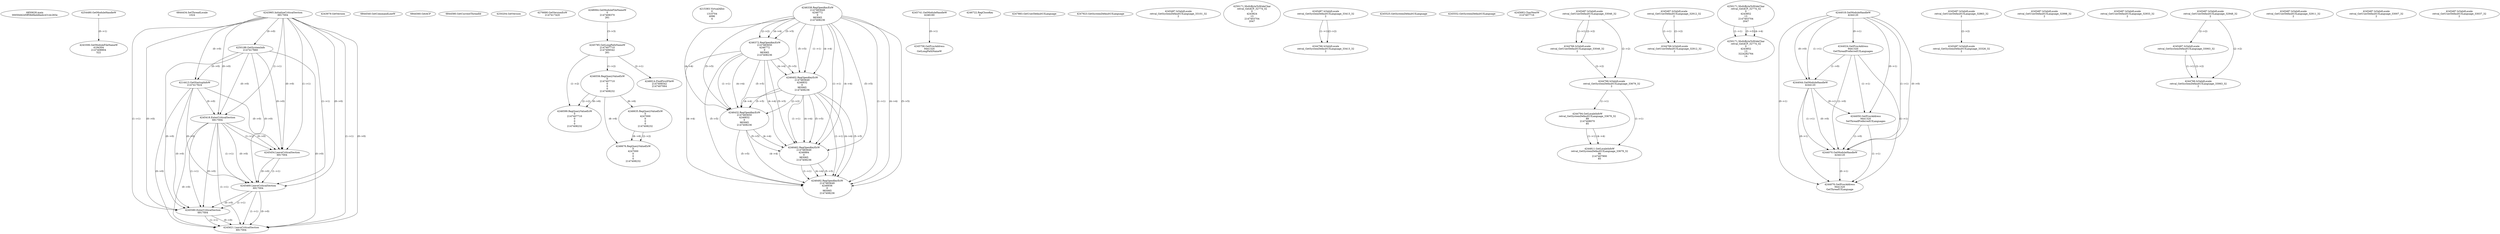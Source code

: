 // Global SCDG with merge call
digraph {
	0 [label="6850628.main
00050d42d5ff38d9eddbedc431dc283e"]
	1 [label="4254480.GetModuleHandleW
0"]
	2 [label="6844434.SetThreadLocale
1024"]
	3 [label="4243965.InitializeCriticalSection
6917004"]
	4 [label="4243979.GetVersion
"]
	5 [label="4250188.GetSystemInfo
2147417660"]
	3 -> 5 [label="(0-->0)"]
	6 [label="6844540.GetCommandLineW
"]
	7 [label="4214413.GetStartupInfoW
2147417624"]
	3 -> 7 [label="(0-->0)"]
	5 -> 7 [label="(0-->0)"]
	8 [label="6844560.GetACP
"]
	9 [label="6844580.GetCurrentThreadId
"]
	10 [label="4250204.GetVersion
"]
	11 [label="4276690.GetVersionExW
2147417420"]
	12 [label="4243306.GetModuleFileNameW
4194304
2147408904
522"]
	1 -> 12 [label="(0-->1)"]
	13 [label="4248064.GetModuleFileNameW
0
2147408370
261"]
	14 [label="4215383.VirtualAlloc
0
1310704
4096
4"]
	15 [label="4246338.RegOpenKeyExW
2147483649
4246772
0
983065
2147408236"]
	16 [label="4246372.RegOpenKeyExW
2147483650
4246772
0
983065
2147408236"]
	15 -> 16 [label="(2-->2)"]
	15 -> 16 [label="(4-->4)"]
	15 -> 16 [label="(5-->5)"]
	17 [label="4246402.RegOpenKeyExW
2147483649
4246832
0
983065
2147408236"]
	15 -> 17 [label="(1-->1)"]
	15 -> 17 [label="(4-->4)"]
	16 -> 17 [label="(4-->4)"]
	15 -> 17 [label="(5-->5)"]
	16 -> 17 [label="(5-->5)"]
	18 [label="4245741.GetModuleHandleW
4246160"]
	19 [label="4245758.GetProcAddress
9441320
GetLongPathNameW"]
	18 -> 19 [label="(0-->1)"]
	20 [label="4245785.GetLongPathNameW
2147407710
2147406542
261"]
	13 -> 20 [label="(3-->3)"]
	21 [label="4246556.RegQueryValueExW
0
2147407710
0
0
0
2147408232"]
	20 -> 21 [label="(1-->2)"]
	22 [label="4246635.RegQueryValueExW
0
4247000
0
0
0
2147408232"]
	21 -> 22 [label="(6-->6)"]
	23 [label="4246722.RegCloseKey
0"]
	24 [label="4247883.GetUserDefaultUILanguage
"]
	25 [label="4245418.EnterCriticalSection
6917004"]
	3 -> 25 [label="(1-->1)"]
	3 -> 25 [label="(0-->0)"]
	5 -> 25 [label="(0-->0)"]
	7 -> 25 [label="(0-->0)"]
	26 [label="4245454.LeaveCriticalSection
6917004"]
	3 -> 26 [label="(1-->1)"]
	25 -> 26 [label="(1-->1)"]
	3 -> 26 [label="(0-->0)"]
	5 -> 26 [label="(0-->0)"]
	7 -> 26 [label="(0-->0)"]
	25 -> 26 [label="(0-->0)"]
	27 [label="4247923.GetSystemDefaultUILanguage
"]
	28 [label="4245469.LeaveCriticalSection
6917004"]
	3 -> 28 [label="(1-->1)"]
	25 -> 28 [label="(1-->1)"]
	26 -> 28 [label="(1-->1)"]
	3 -> 28 [label="(0-->0)"]
	5 -> 28 [label="(0-->0)"]
	7 -> 28 [label="(0-->0)"]
	25 -> 28 [label="(0-->0)"]
	26 -> 28 [label="(0-->0)"]
	29 [label="4245487.IsValidLocale
retval_GetSystemDefaultUILanguage_33101_32
2"]
	30 [label="4250171.MultiByteToWideChar
retval_GetACP_32774_32
0
4243824
13
2147403704
2047"]
	31 [label="4245487.IsValidLocale
retval_GetSystemDefaultUILanguage_33413_32
2"]
	32 [label="4244766.IsValidLocale
retval_GetSystemDefaultUILanguage_33413_32
2"]
	31 -> 32 [label="(1-->1)"]
	31 -> 32 [label="(2-->2)"]
	33 [label="4245525.GetSystemDefaultUILanguage
"]
	34 [label="4245552.GetSystemDefaultUILanguage
"]
	35 [label="4246432.RegOpenKeyExW
2147483650
4246832
0
983065
2147408236"]
	16 -> 35 [label="(1-->1)"]
	17 -> 35 [label="(2-->2)"]
	15 -> 35 [label="(4-->4)"]
	16 -> 35 [label="(4-->4)"]
	17 -> 35 [label="(4-->4)"]
	15 -> 35 [label="(5-->5)"]
	16 -> 35 [label="(5-->5)"]
	17 -> 35 [label="(5-->5)"]
	36 [label="4245683.CharNextW
2147407716"]
	37 [label="4246599.RegQueryValueExW
0
2147407710
0
0
0
2147408232"]
	20 -> 37 [label="(1-->2)"]
	21 -> 37 [label="(2-->2)"]
	21 -> 37 [label="(6-->6)"]
	38 [label="4245487.IsValidLocale
retval_GetUserDefaultUILanguage_33046_32
2"]
	39 [label="4244766.IsValidLocale
retval_GetUserDefaultUILanguage_33046_32
2"]
	38 -> 39 [label="(1-->1)"]
	38 -> 39 [label="(2-->2)"]
	40 [label="4244766.IsValidLocale
retval_GetSystemDefaultUILanguage_33679_32
2"]
	38 -> 40 [label="(2-->2)"]
	39 -> 40 [label="(2-->2)"]
	41 [label="4244794.GetLocaleInfoW
retval_GetSystemDefaultUILanguage_33679_32
89
2147408070
85"]
	40 -> 41 [label="(1-->1)"]
	42 [label="4244811.GetLocaleInfoW
retval_GetSystemDefaultUILanguage_33679_32
90
2147407900
85"]
	40 -> 42 [label="(1-->1)"]
	41 -> 42 [label="(1-->1)"]
	41 -> 42 [label="(4-->4)"]
	43 [label="4245487.IsValidLocale
retval_GetUserDefaultUILanguage_32912_32
2"]
	44 [label="4250171.MultiByteToWideChar
retval_GetACP_32774_32
0
4243852
13
2147403704
2047"]
	45 [label="4250171.MultiByteToWideChar
retval_GetACP_32774_32
0
4243852
13
3224282764
14"]
	44 -> 45 [label="(1-->1)"]
	44 -> 45 [label="(3-->3)"]
	44 -> 45 [label="(4-->4)"]
	46 [label="4244018.GetModuleHandleW
4244120"]
	47 [label="4244024.GetProcAddress
9441320
GetThreadPreferredUILanguages"]
	46 -> 47 [label="(0-->1)"]
	48 [label="4244044.GetModuleHandleW
4244120"]
	46 -> 48 [label="(1-->1)"]
	46 -> 48 [label="(0-->0)"]
	47 -> 48 [label="(1-->0)"]
	49 [label="4244050.GetProcAddress
9441320
SetThreadPreferredUILanguages"]
	46 -> 49 [label="(0-->1)"]
	47 -> 49 [label="(1-->1)"]
	48 -> 49 [label="(0-->1)"]
	50 [label="4244070.GetModuleHandleW
4244120"]
	46 -> 50 [label="(1-->1)"]
	48 -> 50 [label="(1-->1)"]
	46 -> 50 [label="(0-->0)"]
	47 -> 50 [label="(1-->0)"]
	48 -> 50 [label="(0-->0)"]
	49 -> 50 [label="(1-->0)"]
	51 [label="4244076.GetProcAddress
9441320
GetThreadUILanguage"]
	46 -> 51 [label="(0-->1)"]
	47 -> 51 [label="(1-->1)"]
	48 -> 51 [label="(0-->1)"]
	49 -> 51 [label="(1-->1)"]
	50 -> 51 [label="(0-->1)"]
	52 [label="4246014.FindFirstFileW
2147406542
2147407064"]
	20 -> 52 [label="(2-->1)"]
	53 [label="4245487.IsValidLocale
retval_GetUserDefaultUILanguage_32863_32
2"]
	54 [label="4245487.IsValidLocale
retval_GetUserDefaultUILanguage_32998_32
2"]
	55 [label="4245487.IsValidLocale
retval_GetUserDefaultUILanguage_32933_32
2"]
	56 [label="4246676.RegQueryValueExW
0
4247000
0
0
0
2147408232"]
	22 -> 56 [label="(2-->2)"]
	21 -> 56 [label="(6-->6)"]
	22 -> 56 [label="(6-->6)"]
	57 [label="4245487.IsValidLocale
retval_GetUserDefaultUILanguage_32948_32
2"]
	58 [label="4245580.EnterCriticalSection
6917004"]
	3 -> 58 [label="(1-->1)"]
	25 -> 58 [label="(1-->1)"]
	28 -> 58 [label="(1-->1)"]
	3 -> 58 [label="(0-->0)"]
	5 -> 58 [label="(0-->0)"]
	7 -> 58 [label="(0-->0)"]
	25 -> 58 [label="(0-->0)"]
	28 -> 58 [label="(0-->0)"]
	59 [label="4245621.LeaveCriticalSection
6917004"]
	3 -> 59 [label="(1-->1)"]
	25 -> 59 [label="(1-->1)"]
	28 -> 59 [label="(1-->1)"]
	58 -> 59 [label="(1-->1)"]
	3 -> 59 [label="(0-->0)"]
	5 -> 59 [label="(0-->0)"]
	7 -> 59 [label="(0-->0)"]
	25 -> 59 [label="(0-->0)"]
	28 -> 59 [label="(0-->0)"]
	58 -> 59 [label="(0-->0)"]
	60 [label="4245487.IsValidLocale
retval_GetSystemDefaultUILanguage_33063_32
2"]
	57 -> 60 [label="(2-->2)"]
	61 [label="4244766.IsValidLocale
retval_GetSystemDefaultUILanguage_33063_32
2"]
	60 -> 61 [label="(1-->1)"]
	57 -> 61 [label="(2-->2)"]
	60 -> 61 [label="(2-->2)"]
	62 [label="4245487.IsValidLocale
retval_GetUserDefaultUILanguage_32911_32
2"]
	63 [label="4245487.IsValidLocale
retval_GetSystemDefaultUILanguage_33326_32
2"]
	53 -> 63 [label="(2-->2)"]
	64 [label="4246462.RegOpenKeyExW
2147483649
4246884
0
983065
2147408236"]
	15 -> 64 [label="(1-->1)"]
	17 -> 64 [label="(1-->1)"]
	15 -> 64 [label="(4-->4)"]
	16 -> 64 [label="(4-->4)"]
	17 -> 64 [label="(4-->4)"]
	35 -> 64 [label="(4-->4)"]
	15 -> 64 [label="(5-->5)"]
	16 -> 64 [label="(5-->5)"]
	17 -> 64 [label="(5-->5)"]
	35 -> 64 [label="(5-->5)"]
	65 [label="4246492.RegOpenKeyExW
2147483649
4246936
0
983065
2147408236"]
	15 -> 65 [label="(1-->1)"]
	17 -> 65 [label="(1-->1)"]
	64 -> 65 [label="(1-->1)"]
	15 -> 65 [label="(4-->4)"]
	16 -> 65 [label="(4-->4)"]
	17 -> 65 [label="(4-->4)"]
	35 -> 65 [label="(4-->4)"]
	64 -> 65 [label="(4-->4)"]
	15 -> 65 [label="(5-->5)"]
	16 -> 65 [label="(5-->5)"]
	17 -> 65 [label="(5-->5)"]
	35 -> 65 [label="(5-->5)"]
	64 -> 65 [label="(5-->5)"]
	66 [label="4245487.IsValidLocale
retval_GetUserDefaultUILanguage_33007_32
2"]
	67 [label="4245487.IsValidLocale
retval_GetUserDefaultUILanguage_33037_32
2"]
	68 [label="4244766.IsValidLocale
retval_GetUserDefaultUILanguage_32912_32
2"]
	43 -> 68 [label="(1-->1)"]
	43 -> 68 [label="(2-->2)"]
}
